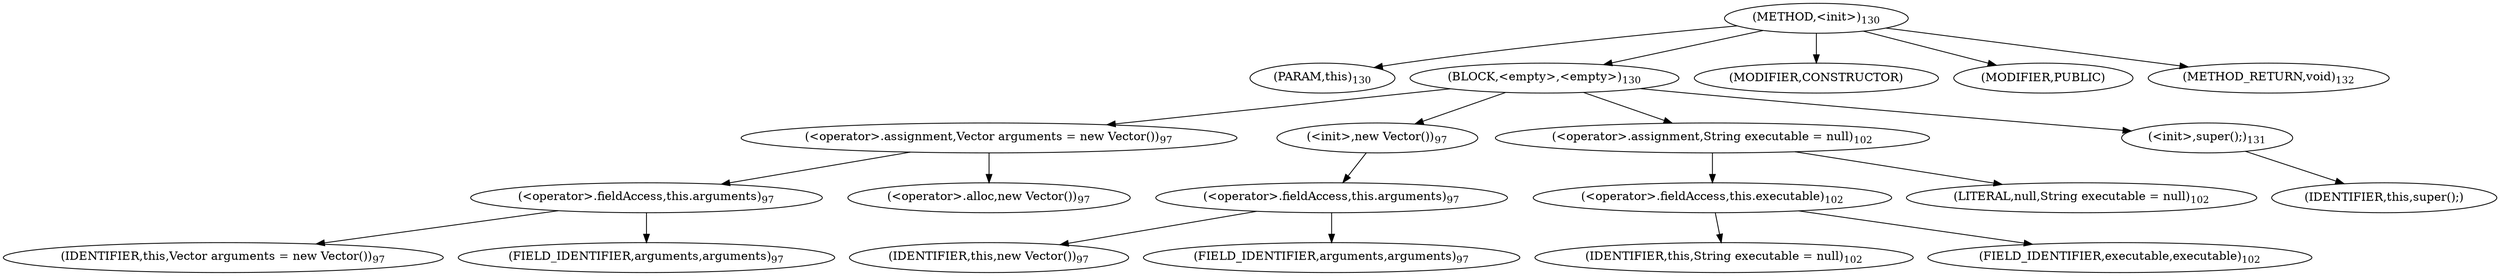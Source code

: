 digraph "&lt;init&gt;" {  
"169" [label = <(METHOD,&lt;init&gt;)<SUB>130</SUB>> ]
"8" [label = <(PARAM,this)<SUB>130</SUB>> ]
"170" [label = <(BLOCK,&lt;empty&gt;,&lt;empty&gt;)<SUB>130</SUB>> ]
"171" [label = <(&lt;operator&gt;.assignment,Vector arguments = new Vector())<SUB>97</SUB>> ]
"172" [label = <(&lt;operator&gt;.fieldAccess,this.arguments)<SUB>97</SUB>> ]
"173" [label = <(IDENTIFIER,this,Vector arguments = new Vector())<SUB>97</SUB>> ]
"174" [label = <(FIELD_IDENTIFIER,arguments,arguments)<SUB>97</SUB>> ]
"175" [label = <(&lt;operator&gt;.alloc,new Vector())<SUB>97</SUB>> ]
"176" [label = <(&lt;init&gt;,new Vector())<SUB>97</SUB>> ]
"177" [label = <(&lt;operator&gt;.fieldAccess,this.arguments)<SUB>97</SUB>> ]
"178" [label = <(IDENTIFIER,this,new Vector())<SUB>97</SUB>> ]
"179" [label = <(FIELD_IDENTIFIER,arguments,arguments)<SUB>97</SUB>> ]
"180" [label = <(&lt;operator&gt;.assignment,String executable = null)<SUB>102</SUB>> ]
"181" [label = <(&lt;operator&gt;.fieldAccess,this.executable)<SUB>102</SUB>> ]
"182" [label = <(IDENTIFIER,this,String executable = null)<SUB>102</SUB>> ]
"183" [label = <(FIELD_IDENTIFIER,executable,executable)<SUB>102</SUB>> ]
"184" [label = <(LITERAL,null,String executable = null)<SUB>102</SUB>> ]
"185" [label = <(&lt;init&gt;,super();)<SUB>131</SUB>> ]
"7" [label = <(IDENTIFIER,this,super();)> ]
"186" [label = <(MODIFIER,CONSTRUCTOR)> ]
"187" [label = <(MODIFIER,PUBLIC)> ]
"188" [label = <(METHOD_RETURN,void)<SUB>132</SUB>> ]
  "169" -> "8" 
  "169" -> "170" 
  "169" -> "186" 
  "169" -> "187" 
  "169" -> "188" 
  "170" -> "171" 
  "170" -> "176" 
  "170" -> "180" 
  "170" -> "185" 
  "171" -> "172" 
  "171" -> "175" 
  "172" -> "173" 
  "172" -> "174" 
  "176" -> "177" 
  "177" -> "178" 
  "177" -> "179" 
  "180" -> "181" 
  "180" -> "184" 
  "181" -> "182" 
  "181" -> "183" 
  "185" -> "7" 
}
